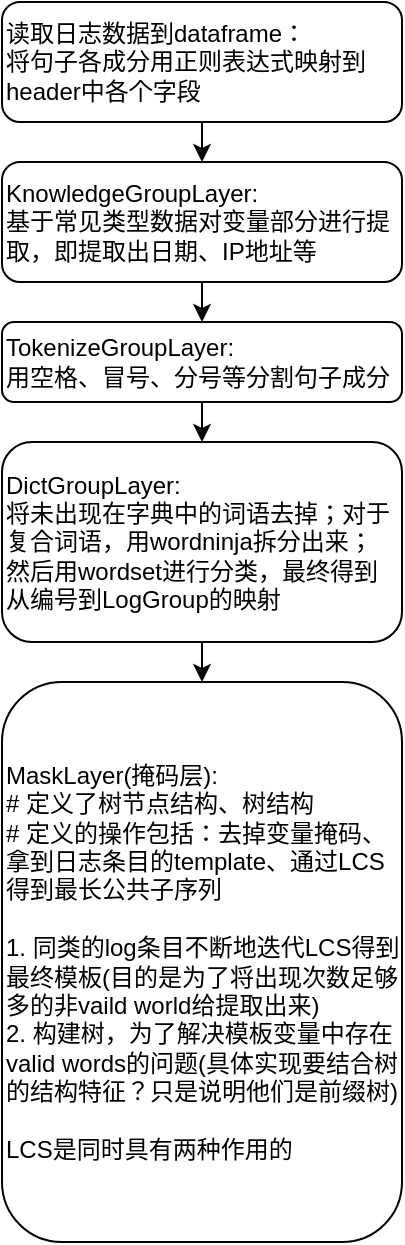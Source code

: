 <mxfile version="13.8.0" type="device"><diagram id="zitY8HrrOqSFWKQpQ9q5" name="Page-1"><mxGraphModel dx="312" dy="513" grid="1" gridSize="10" guides="1" tooltips="1" connect="1" arrows="1" fold="1" page="1" pageScale="1" pageWidth="827" pageHeight="1169" math="0" shadow="0"><root><mxCell id="0"/><mxCell id="1" parent="0"/><mxCell id="PanOZB-TiokEkRrzQyNI-4" style="edgeStyle=orthogonalEdgeStyle;rounded=0;orthogonalLoop=1;jettySize=auto;html=1;exitX=0.5;exitY=1;exitDx=0;exitDy=0;entryX=0.5;entryY=0;entryDx=0;entryDy=0;" edge="1" parent="1" source="PanOZB-TiokEkRrzQyNI-1" target="PanOZB-TiokEkRrzQyNI-3"><mxGeometry relative="1" as="geometry"/></mxCell><mxCell id="PanOZB-TiokEkRrzQyNI-1" value="读取日志数据到dataframe：&lt;br&gt;将句子各成分用正则表达式映射到header中各个字段" style="rounded=1;whiteSpace=wrap;html=1;align=left;" vertex="1" parent="1"><mxGeometry x="120" y="270" width="200" height="60" as="geometry"/></mxCell><mxCell id="PanOZB-TiokEkRrzQyNI-6" style="edgeStyle=orthogonalEdgeStyle;rounded=0;orthogonalLoop=1;jettySize=auto;html=1;exitX=0.5;exitY=1;exitDx=0;exitDy=0;entryX=0.5;entryY=0;entryDx=0;entryDy=0;" edge="1" parent="1" source="PanOZB-TiokEkRrzQyNI-3" target="PanOZB-TiokEkRrzQyNI-5"><mxGeometry relative="1" as="geometry"/></mxCell><mxCell id="PanOZB-TiokEkRrzQyNI-3" value="KnowledgeGroupLayer:&lt;br&gt;基于常见类型数据对变量部分进行提取，即提取出日期、IP地址等" style="rounded=1;whiteSpace=wrap;html=1;align=left;" vertex="1" parent="1"><mxGeometry x="120" y="350" width="200" height="60" as="geometry"/></mxCell><mxCell id="PanOZB-TiokEkRrzQyNI-10" style="edgeStyle=orthogonalEdgeStyle;rounded=0;orthogonalLoop=1;jettySize=auto;html=1;exitX=0.5;exitY=1;exitDx=0;exitDy=0;entryX=0.5;entryY=0;entryDx=0;entryDy=0;" edge="1" parent="1" source="PanOZB-TiokEkRrzQyNI-5" target="PanOZB-TiokEkRrzQyNI-7"><mxGeometry relative="1" as="geometry"/></mxCell><mxCell id="PanOZB-TiokEkRrzQyNI-5" value="TokenizeGroupLayer:&lt;br&gt;用空格、冒号、分号等分割句子成分" style="rounded=1;whiteSpace=wrap;html=1;align=left;" vertex="1" parent="1"><mxGeometry x="120" y="430" width="200" height="40" as="geometry"/></mxCell><mxCell id="PanOZB-TiokEkRrzQyNI-9" style="edgeStyle=orthogonalEdgeStyle;rounded=0;orthogonalLoop=1;jettySize=auto;html=1;exitX=0.5;exitY=1;exitDx=0;exitDy=0;entryX=0.5;entryY=0;entryDx=0;entryDy=0;" edge="1" parent="1" source="PanOZB-TiokEkRrzQyNI-7" target="PanOZB-TiokEkRrzQyNI-8"><mxGeometry relative="1" as="geometry"/></mxCell><mxCell id="PanOZB-TiokEkRrzQyNI-7" value="DictGroupLayer:&lt;br&gt;将未出现在字典中的词语去掉；对于复合词语，用wordninja拆分出来；&lt;br&gt;然后用wordset进行分类，最终得到从编号到LogGroup的映射" style="rounded=1;whiteSpace=wrap;html=1;align=left;" vertex="1" parent="1"><mxGeometry x="120" y="490" width="200" height="100" as="geometry"/></mxCell><mxCell id="PanOZB-TiokEkRrzQyNI-8" value="MaskLayer(掩码层):&lt;br&gt;# 定义了树节点结构、树结构&lt;br&gt;# 定义的操作包括：去掉变量掩码、拿到日志条目的template、通过LCS得到最长公共子序列&lt;br&gt;&lt;br&gt;1. 同类的log条目不断地迭代LCS得到最终模板(目的是为了将出现次数足够多的非vaild world给提取出来)&lt;br&gt;2. 构建树，为了解决模板变量中存在valid words的问题(具体实现要结合树的结构特征？只是说明他们是前缀树)&lt;br&gt;&lt;br&gt;LCS是同时具有两种作用的" style="rounded=1;whiteSpace=wrap;html=1;align=left;" vertex="1" parent="1"><mxGeometry x="120" y="610" width="200" height="280" as="geometry"/></mxCell></root></mxGraphModel></diagram></mxfile>